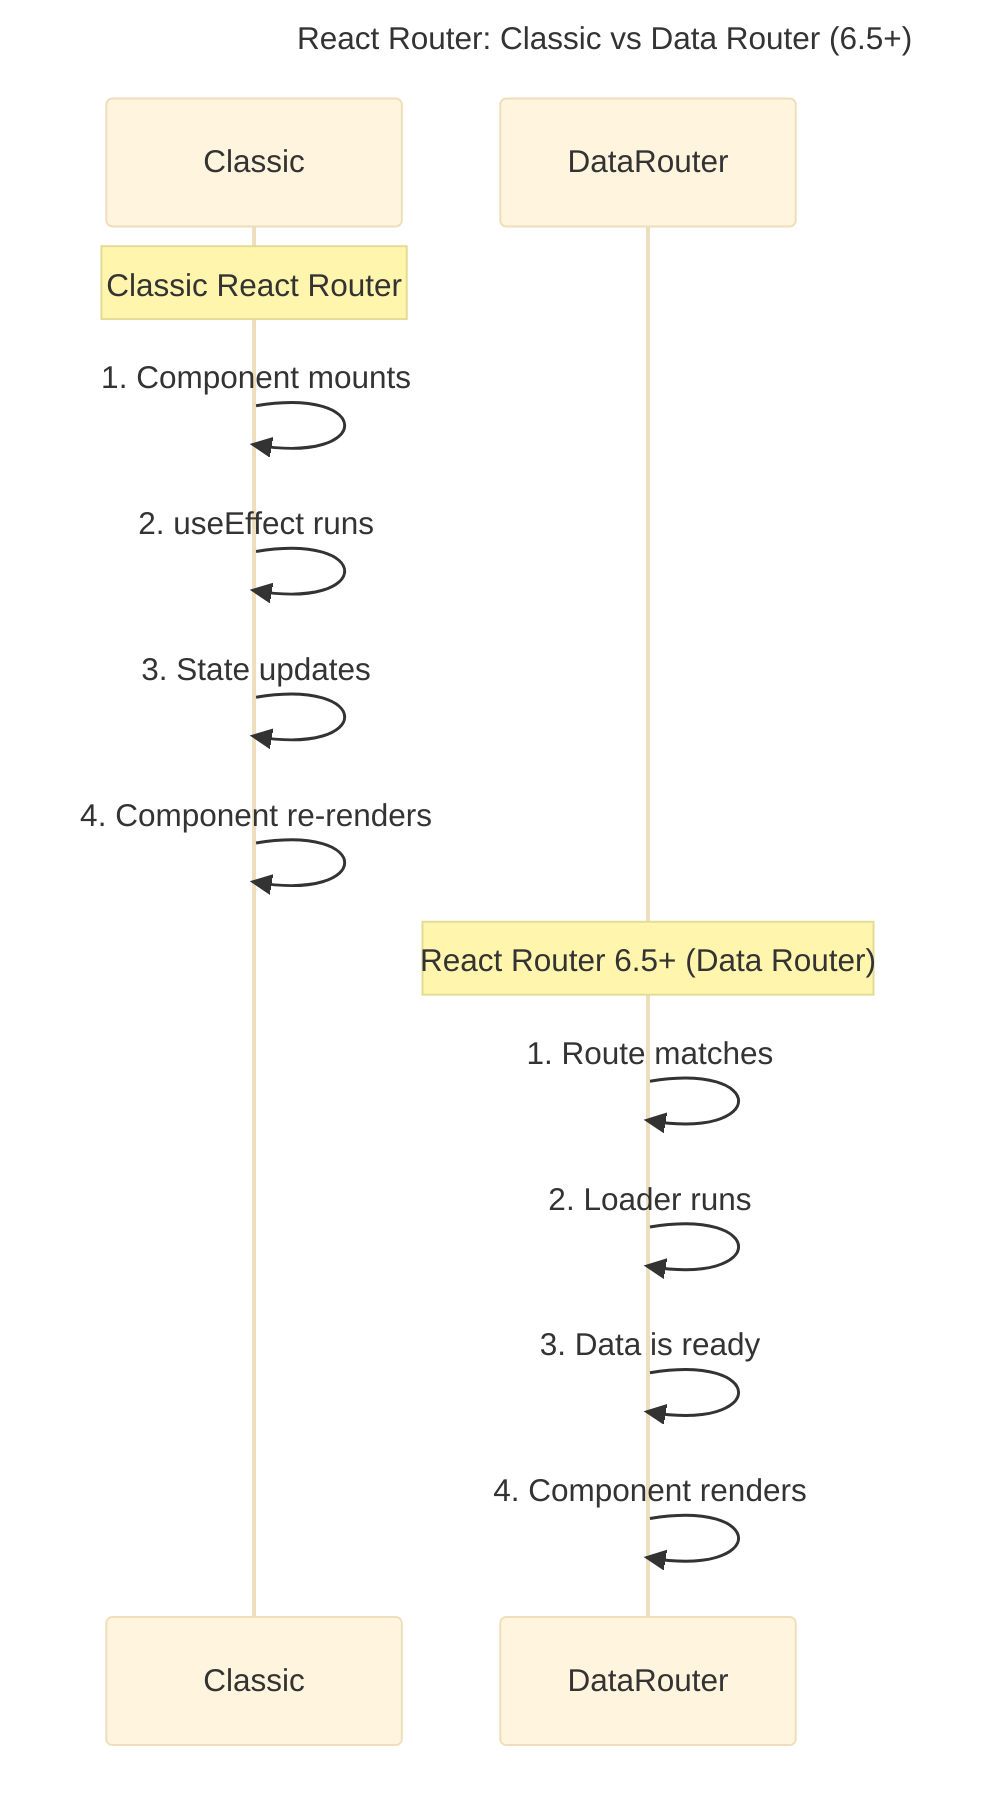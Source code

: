 %%{init: {'theme': 'base', 'themeVariables': { 'fontSize': '16px'}}}%%

sequenceDiagram
    title React Router: Classic vs Data Router (6.5+)
    
    participant Classic
    participant DataRouter
    
    Note over Classic: Classic React Router
    Classic->>Classic: 1. Component mounts
    Classic->>Classic: 2. useEffect runs
    Classic->>Classic: 3. State updates
    Classic->>Classic: 4. Component re-renders
    
    Note over DataRouter: React Router 6.5+ (Data Router)
    DataRouter->>DataRouter: 1. Route matches
    DataRouter->>DataRouter: 2. Loader runs
    DataRouter->>DataRouter: 3. Data is ready
    DataRouter->>DataRouter: 4. Component renders
